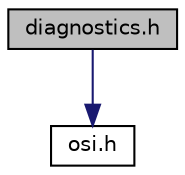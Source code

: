 digraph "diagnostics.h"
{
  edge [fontname="Helvetica",fontsize="10",labelfontname="Helvetica",labelfontsize="10"];
  node [fontname="Helvetica",fontsize="10",shape=record];
  Node0 [label="diagnostics.h",height=0.2,width=0.4,color="black", fillcolor="grey75", style="filled", fontcolor="black"];
  Node0 -> Node1 [color="midnightblue",fontsize="10",style="solid",fontname="Helvetica"];
  Node1 [label="osi.h",height=0.2,width=0.4,color="black", fillcolor="white", style="filled",URL="$osi_8h.html",tooltip="Contains the externally visible API of the OSI-stack.  Students are not required to understand the de..."];
}
